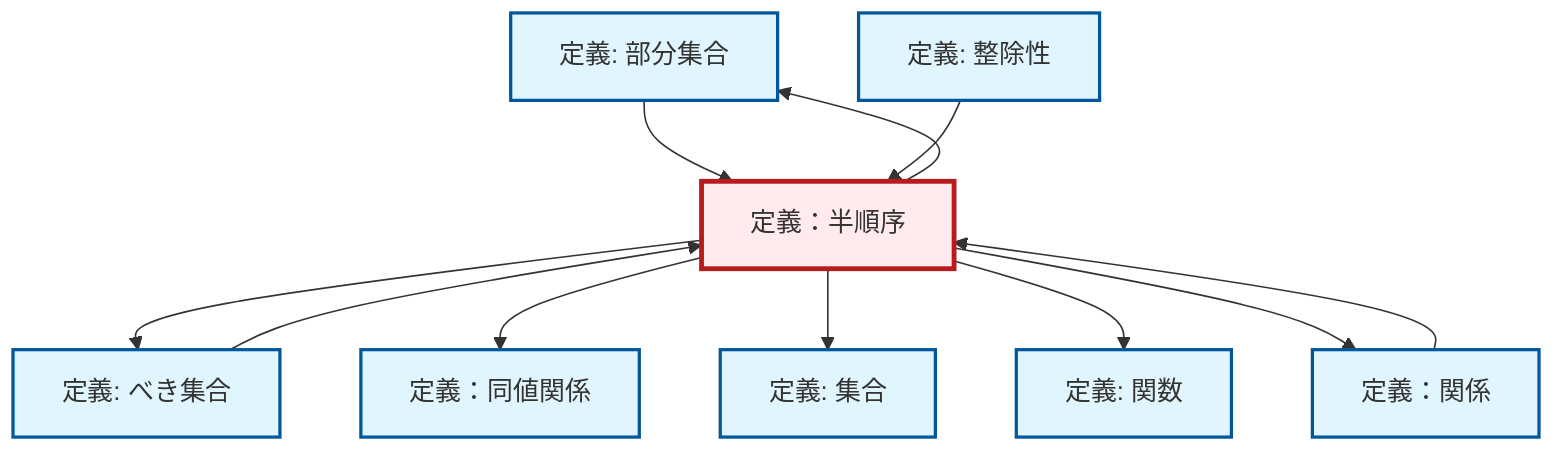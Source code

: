 graph TD
    classDef definition fill:#e1f5fe,stroke:#01579b,stroke-width:2px
    classDef theorem fill:#f3e5f5,stroke:#4a148c,stroke-width:2px
    classDef axiom fill:#fff3e0,stroke:#e65100,stroke-width:2px
    classDef example fill:#e8f5e9,stroke:#1b5e20,stroke-width:2px
    classDef current fill:#ffebee,stroke:#b71c1c,stroke-width:3px
    def-subset["定義: 部分集合"]:::definition
    def-function["定義: 関数"]:::definition
    def-divisibility["定義: 整除性"]:::definition
    def-relation["定義：関係"]:::definition
    def-power-set["定義: べき集合"]:::definition
    def-set["定義: 集合"]:::definition
    def-equivalence-relation["定義：同値関係"]:::definition
    def-partial-order["定義：半順序"]:::definition
    def-partial-order --> def-power-set
    def-partial-order --> def-subset
    def-relation --> def-partial-order
    def-partial-order --> def-equivalence-relation
    def-partial-order --> def-set
    def-partial-order --> def-function
    def-partial-order --> def-relation
    def-power-set --> def-partial-order
    def-subset --> def-partial-order
    def-divisibility --> def-partial-order
    class def-partial-order current